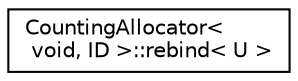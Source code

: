 digraph "Graphical Class Hierarchy"
{
  edge [fontname="Helvetica",fontsize="10",labelfontname="Helvetica",labelfontsize="10"];
  node [fontname="Helvetica",fontsize="10",shape=record];
  rankdir="LR";
  Node0 [label="CountingAllocator\<\l void, ID \>::rebind\< U \>",height=0.2,width=0.4,color="black", fillcolor="white", style="filled",URL="$struct_counting_allocator_3_01void_00_01_i_d_01_4_1_1rebind.html"];
}

